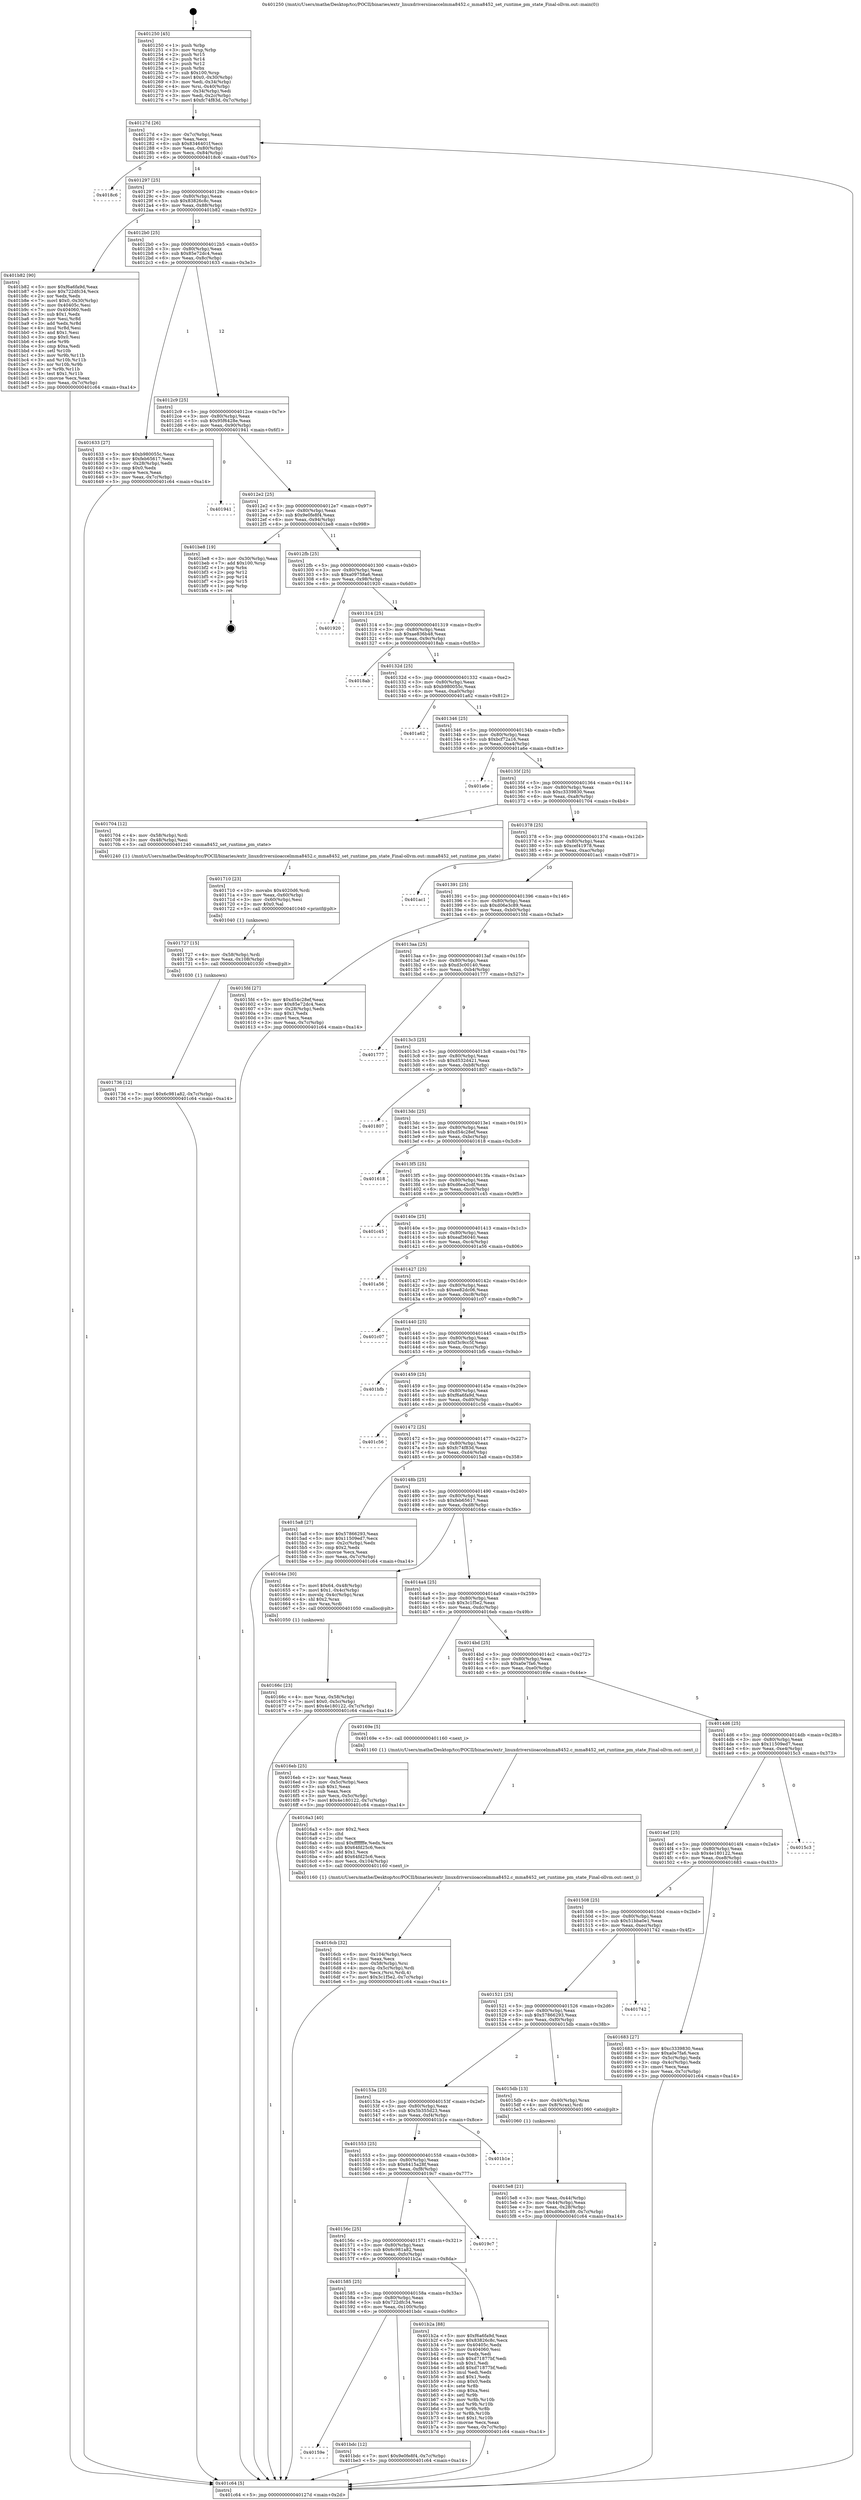 digraph "0x401250" {
  label = "0x401250 (/mnt/c/Users/mathe/Desktop/tcc/POCII/binaries/extr_linuxdriversiioaccelmma8452.c_mma8452_set_runtime_pm_state_Final-ollvm.out::main(0))"
  labelloc = "t"
  node[shape=record]

  Entry [label="",width=0.3,height=0.3,shape=circle,fillcolor=black,style=filled]
  "0x40127d" [label="{
     0x40127d [26]\l
     | [instrs]\l
     &nbsp;&nbsp;0x40127d \<+3\>: mov -0x7c(%rbp),%eax\l
     &nbsp;&nbsp;0x401280 \<+2\>: mov %eax,%ecx\l
     &nbsp;&nbsp;0x401282 \<+6\>: sub $0x8346401f,%ecx\l
     &nbsp;&nbsp;0x401288 \<+3\>: mov %eax,-0x80(%rbp)\l
     &nbsp;&nbsp;0x40128b \<+6\>: mov %ecx,-0x84(%rbp)\l
     &nbsp;&nbsp;0x401291 \<+6\>: je 00000000004018c6 \<main+0x676\>\l
  }"]
  "0x4018c6" [label="{
     0x4018c6\l
  }", style=dashed]
  "0x401297" [label="{
     0x401297 [25]\l
     | [instrs]\l
     &nbsp;&nbsp;0x401297 \<+5\>: jmp 000000000040129c \<main+0x4c\>\l
     &nbsp;&nbsp;0x40129c \<+3\>: mov -0x80(%rbp),%eax\l
     &nbsp;&nbsp;0x40129f \<+5\>: sub $0x83826c8c,%eax\l
     &nbsp;&nbsp;0x4012a4 \<+6\>: mov %eax,-0x88(%rbp)\l
     &nbsp;&nbsp;0x4012aa \<+6\>: je 0000000000401b82 \<main+0x932\>\l
  }"]
  Exit [label="",width=0.3,height=0.3,shape=circle,fillcolor=black,style=filled,peripheries=2]
  "0x401b82" [label="{
     0x401b82 [90]\l
     | [instrs]\l
     &nbsp;&nbsp;0x401b82 \<+5\>: mov $0xf6a6fa9d,%eax\l
     &nbsp;&nbsp;0x401b87 \<+5\>: mov $0x722dfc34,%ecx\l
     &nbsp;&nbsp;0x401b8c \<+2\>: xor %edx,%edx\l
     &nbsp;&nbsp;0x401b8e \<+7\>: movl $0x0,-0x30(%rbp)\l
     &nbsp;&nbsp;0x401b95 \<+7\>: mov 0x40405c,%esi\l
     &nbsp;&nbsp;0x401b9c \<+7\>: mov 0x404060,%edi\l
     &nbsp;&nbsp;0x401ba3 \<+3\>: sub $0x1,%edx\l
     &nbsp;&nbsp;0x401ba6 \<+3\>: mov %esi,%r8d\l
     &nbsp;&nbsp;0x401ba9 \<+3\>: add %edx,%r8d\l
     &nbsp;&nbsp;0x401bac \<+4\>: imul %r8d,%esi\l
     &nbsp;&nbsp;0x401bb0 \<+3\>: and $0x1,%esi\l
     &nbsp;&nbsp;0x401bb3 \<+3\>: cmp $0x0,%esi\l
     &nbsp;&nbsp;0x401bb6 \<+4\>: sete %r9b\l
     &nbsp;&nbsp;0x401bba \<+3\>: cmp $0xa,%edi\l
     &nbsp;&nbsp;0x401bbd \<+4\>: setl %r10b\l
     &nbsp;&nbsp;0x401bc1 \<+3\>: mov %r9b,%r11b\l
     &nbsp;&nbsp;0x401bc4 \<+3\>: and %r10b,%r11b\l
     &nbsp;&nbsp;0x401bc7 \<+3\>: xor %r10b,%r9b\l
     &nbsp;&nbsp;0x401bca \<+3\>: or %r9b,%r11b\l
     &nbsp;&nbsp;0x401bcd \<+4\>: test $0x1,%r11b\l
     &nbsp;&nbsp;0x401bd1 \<+3\>: cmovne %ecx,%eax\l
     &nbsp;&nbsp;0x401bd4 \<+3\>: mov %eax,-0x7c(%rbp)\l
     &nbsp;&nbsp;0x401bd7 \<+5\>: jmp 0000000000401c64 \<main+0xa14\>\l
  }"]
  "0x4012b0" [label="{
     0x4012b0 [25]\l
     | [instrs]\l
     &nbsp;&nbsp;0x4012b0 \<+5\>: jmp 00000000004012b5 \<main+0x65\>\l
     &nbsp;&nbsp;0x4012b5 \<+3\>: mov -0x80(%rbp),%eax\l
     &nbsp;&nbsp;0x4012b8 \<+5\>: sub $0x85e72dc4,%eax\l
     &nbsp;&nbsp;0x4012bd \<+6\>: mov %eax,-0x8c(%rbp)\l
     &nbsp;&nbsp;0x4012c3 \<+6\>: je 0000000000401633 \<main+0x3e3\>\l
  }"]
  "0x40159e" [label="{
     0x40159e\l
  }", style=dashed]
  "0x401633" [label="{
     0x401633 [27]\l
     | [instrs]\l
     &nbsp;&nbsp;0x401633 \<+5\>: mov $0xb980055c,%eax\l
     &nbsp;&nbsp;0x401638 \<+5\>: mov $0xfeb65617,%ecx\l
     &nbsp;&nbsp;0x40163d \<+3\>: mov -0x28(%rbp),%edx\l
     &nbsp;&nbsp;0x401640 \<+3\>: cmp $0x0,%edx\l
     &nbsp;&nbsp;0x401643 \<+3\>: cmove %ecx,%eax\l
     &nbsp;&nbsp;0x401646 \<+3\>: mov %eax,-0x7c(%rbp)\l
     &nbsp;&nbsp;0x401649 \<+5\>: jmp 0000000000401c64 \<main+0xa14\>\l
  }"]
  "0x4012c9" [label="{
     0x4012c9 [25]\l
     | [instrs]\l
     &nbsp;&nbsp;0x4012c9 \<+5\>: jmp 00000000004012ce \<main+0x7e\>\l
     &nbsp;&nbsp;0x4012ce \<+3\>: mov -0x80(%rbp),%eax\l
     &nbsp;&nbsp;0x4012d1 \<+5\>: sub $0x95f6428e,%eax\l
     &nbsp;&nbsp;0x4012d6 \<+6\>: mov %eax,-0x90(%rbp)\l
     &nbsp;&nbsp;0x4012dc \<+6\>: je 0000000000401941 \<main+0x6f1\>\l
  }"]
  "0x401bdc" [label="{
     0x401bdc [12]\l
     | [instrs]\l
     &nbsp;&nbsp;0x401bdc \<+7\>: movl $0x9e0fe8f4,-0x7c(%rbp)\l
     &nbsp;&nbsp;0x401be3 \<+5\>: jmp 0000000000401c64 \<main+0xa14\>\l
  }"]
  "0x401941" [label="{
     0x401941\l
  }", style=dashed]
  "0x4012e2" [label="{
     0x4012e2 [25]\l
     | [instrs]\l
     &nbsp;&nbsp;0x4012e2 \<+5\>: jmp 00000000004012e7 \<main+0x97\>\l
     &nbsp;&nbsp;0x4012e7 \<+3\>: mov -0x80(%rbp),%eax\l
     &nbsp;&nbsp;0x4012ea \<+5\>: sub $0x9e0fe8f4,%eax\l
     &nbsp;&nbsp;0x4012ef \<+6\>: mov %eax,-0x94(%rbp)\l
     &nbsp;&nbsp;0x4012f5 \<+6\>: je 0000000000401be8 \<main+0x998\>\l
  }"]
  "0x401585" [label="{
     0x401585 [25]\l
     | [instrs]\l
     &nbsp;&nbsp;0x401585 \<+5\>: jmp 000000000040158a \<main+0x33a\>\l
     &nbsp;&nbsp;0x40158a \<+3\>: mov -0x80(%rbp),%eax\l
     &nbsp;&nbsp;0x40158d \<+5\>: sub $0x722dfc34,%eax\l
     &nbsp;&nbsp;0x401592 \<+6\>: mov %eax,-0x100(%rbp)\l
     &nbsp;&nbsp;0x401598 \<+6\>: je 0000000000401bdc \<main+0x98c\>\l
  }"]
  "0x401be8" [label="{
     0x401be8 [19]\l
     | [instrs]\l
     &nbsp;&nbsp;0x401be8 \<+3\>: mov -0x30(%rbp),%eax\l
     &nbsp;&nbsp;0x401beb \<+7\>: add $0x100,%rsp\l
     &nbsp;&nbsp;0x401bf2 \<+1\>: pop %rbx\l
     &nbsp;&nbsp;0x401bf3 \<+2\>: pop %r12\l
     &nbsp;&nbsp;0x401bf5 \<+2\>: pop %r14\l
     &nbsp;&nbsp;0x401bf7 \<+2\>: pop %r15\l
     &nbsp;&nbsp;0x401bf9 \<+1\>: pop %rbp\l
     &nbsp;&nbsp;0x401bfa \<+1\>: ret\l
  }"]
  "0x4012fb" [label="{
     0x4012fb [25]\l
     | [instrs]\l
     &nbsp;&nbsp;0x4012fb \<+5\>: jmp 0000000000401300 \<main+0xb0\>\l
     &nbsp;&nbsp;0x401300 \<+3\>: mov -0x80(%rbp),%eax\l
     &nbsp;&nbsp;0x401303 \<+5\>: sub $0xa09758a6,%eax\l
     &nbsp;&nbsp;0x401308 \<+6\>: mov %eax,-0x98(%rbp)\l
     &nbsp;&nbsp;0x40130e \<+6\>: je 0000000000401920 \<main+0x6d0\>\l
  }"]
  "0x401b2a" [label="{
     0x401b2a [88]\l
     | [instrs]\l
     &nbsp;&nbsp;0x401b2a \<+5\>: mov $0xf6a6fa9d,%eax\l
     &nbsp;&nbsp;0x401b2f \<+5\>: mov $0x83826c8c,%ecx\l
     &nbsp;&nbsp;0x401b34 \<+7\>: mov 0x40405c,%edx\l
     &nbsp;&nbsp;0x401b3b \<+7\>: mov 0x404060,%esi\l
     &nbsp;&nbsp;0x401b42 \<+2\>: mov %edx,%edi\l
     &nbsp;&nbsp;0x401b44 \<+6\>: sub $0xd71877bf,%edi\l
     &nbsp;&nbsp;0x401b4a \<+3\>: sub $0x1,%edi\l
     &nbsp;&nbsp;0x401b4d \<+6\>: add $0xd71877bf,%edi\l
     &nbsp;&nbsp;0x401b53 \<+3\>: imul %edi,%edx\l
     &nbsp;&nbsp;0x401b56 \<+3\>: and $0x1,%edx\l
     &nbsp;&nbsp;0x401b59 \<+3\>: cmp $0x0,%edx\l
     &nbsp;&nbsp;0x401b5c \<+4\>: sete %r8b\l
     &nbsp;&nbsp;0x401b60 \<+3\>: cmp $0xa,%esi\l
     &nbsp;&nbsp;0x401b63 \<+4\>: setl %r9b\l
     &nbsp;&nbsp;0x401b67 \<+3\>: mov %r8b,%r10b\l
     &nbsp;&nbsp;0x401b6a \<+3\>: and %r9b,%r10b\l
     &nbsp;&nbsp;0x401b6d \<+3\>: xor %r9b,%r8b\l
     &nbsp;&nbsp;0x401b70 \<+3\>: or %r8b,%r10b\l
     &nbsp;&nbsp;0x401b73 \<+4\>: test $0x1,%r10b\l
     &nbsp;&nbsp;0x401b77 \<+3\>: cmovne %ecx,%eax\l
     &nbsp;&nbsp;0x401b7a \<+3\>: mov %eax,-0x7c(%rbp)\l
     &nbsp;&nbsp;0x401b7d \<+5\>: jmp 0000000000401c64 \<main+0xa14\>\l
  }"]
  "0x401920" [label="{
     0x401920\l
  }", style=dashed]
  "0x401314" [label="{
     0x401314 [25]\l
     | [instrs]\l
     &nbsp;&nbsp;0x401314 \<+5\>: jmp 0000000000401319 \<main+0xc9\>\l
     &nbsp;&nbsp;0x401319 \<+3\>: mov -0x80(%rbp),%eax\l
     &nbsp;&nbsp;0x40131c \<+5\>: sub $0xae836b48,%eax\l
     &nbsp;&nbsp;0x401321 \<+6\>: mov %eax,-0x9c(%rbp)\l
     &nbsp;&nbsp;0x401327 \<+6\>: je 00000000004018ab \<main+0x65b\>\l
  }"]
  "0x40156c" [label="{
     0x40156c [25]\l
     | [instrs]\l
     &nbsp;&nbsp;0x40156c \<+5\>: jmp 0000000000401571 \<main+0x321\>\l
     &nbsp;&nbsp;0x401571 \<+3\>: mov -0x80(%rbp),%eax\l
     &nbsp;&nbsp;0x401574 \<+5\>: sub $0x6c981a82,%eax\l
     &nbsp;&nbsp;0x401579 \<+6\>: mov %eax,-0xfc(%rbp)\l
     &nbsp;&nbsp;0x40157f \<+6\>: je 0000000000401b2a \<main+0x8da\>\l
  }"]
  "0x4018ab" [label="{
     0x4018ab\l
  }", style=dashed]
  "0x40132d" [label="{
     0x40132d [25]\l
     | [instrs]\l
     &nbsp;&nbsp;0x40132d \<+5\>: jmp 0000000000401332 \<main+0xe2\>\l
     &nbsp;&nbsp;0x401332 \<+3\>: mov -0x80(%rbp),%eax\l
     &nbsp;&nbsp;0x401335 \<+5\>: sub $0xb980055c,%eax\l
     &nbsp;&nbsp;0x40133a \<+6\>: mov %eax,-0xa0(%rbp)\l
     &nbsp;&nbsp;0x401340 \<+6\>: je 0000000000401a62 \<main+0x812\>\l
  }"]
  "0x4019c7" [label="{
     0x4019c7\l
  }", style=dashed]
  "0x401a62" [label="{
     0x401a62\l
  }", style=dashed]
  "0x401346" [label="{
     0x401346 [25]\l
     | [instrs]\l
     &nbsp;&nbsp;0x401346 \<+5\>: jmp 000000000040134b \<main+0xfb\>\l
     &nbsp;&nbsp;0x40134b \<+3\>: mov -0x80(%rbp),%eax\l
     &nbsp;&nbsp;0x40134e \<+5\>: sub $0xbcf72a16,%eax\l
     &nbsp;&nbsp;0x401353 \<+6\>: mov %eax,-0xa4(%rbp)\l
     &nbsp;&nbsp;0x401359 \<+6\>: je 0000000000401a6e \<main+0x81e\>\l
  }"]
  "0x401553" [label="{
     0x401553 [25]\l
     | [instrs]\l
     &nbsp;&nbsp;0x401553 \<+5\>: jmp 0000000000401558 \<main+0x308\>\l
     &nbsp;&nbsp;0x401558 \<+3\>: mov -0x80(%rbp),%eax\l
     &nbsp;&nbsp;0x40155b \<+5\>: sub $0x6415a28f,%eax\l
     &nbsp;&nbsp;0x401560 \<+6\>: mov %eax,-0xf8(%rbp)\l
     &nbsp;&nbsp;0x401566 \<+6\>: je 00000000004019c7 \<main+0x777\>\l
  }"]
  "0x401a6e" [label="{
     0x401a6e\l
  }", style=dashed]
  "0x40135f" [label="{
     0x40135f [25]\l
     | [instrs]\l
     &nbsp;&nbsp;0x40135f \<+5\>: jmp 0000000000401364 \<main+0x114\>\l
     &nbsp;&nbsp;0x401364 \<+3\>: mov -0x80(%rbp),%eax\l
     &nbsp;&nbsp;0x401367 \<+5\>: sub $0xc3339830,%eax\l
     &nbsp;&nbsp;0x40136c \<+6\>: mov %eax,-0xa8(%rbp)\l
     &nbsp;&nbsp;0x401372 \<+6\>: je 0000000000401704 \<main+0x4b4\>\l
  }"]
  "0x401b1e" [label="{
     0x401b1e\l
  }", style=dashed]
  "0x401704" [label="{
     0x401704 [12]\l
     | [instrs]\l
     &nbsp;&nbsp;0x401704 \<+4\>: mov -0x58(%rbp),%rdi\l
     &nbsp;&nbsp;0x401708 \<+3\>: mov -0x48(%rbp),%esi\l
     &nbsp;&nbsp;0x40170b \<+5\>: call 0000000000401240 \<mma8452_set_runtime_pm_state\>\l
     | [calls]\l
     &nbsp;&nbsp;0x401240 \{1\} (/mnt/c/Users/mathe/Desktop/tcc/POCII/binaries/extr_linuxdriversiioaccelmma8452.c_mma8452_set_runtime_pm_state_Final-ollvm.out::mma8452_set_runtime_pm_state)\l
  }"]
  "0x401378" [label="{
     0x401378 [25]\l
     | [instrs]\l
     &nbsp;&nbsp;0x401378 \<+5\>: jmp 000000000040137d \<main+0x12d\>\l
     &nbsp;&nbsp;0x40137d \<+3\>: mov -0x80(%rbp),%eax\l
     &nbsp;&nbsp;0x401380 \<+5\>: sub $0xcef41978,%eax\l
     &nbsp;&nbsp;0x401385 \<+6\>: mov %eax,-0xac(%rbp)\l
     &nbsp;&nbsp;0x40138b \<+6\>: je 0000000000401ac1 \<main+0x871\>\l
  }"]
  "0x401736" [label="{
     0x401736 [12]\l
     | [instrs]\l
     &nbsp;&nbsp;0x401736 \<+7\>: movl $0x6c981a82,-0x7c(%rbp)\l
     &nbsp;&nbsp;0x40173d \<+5\>: jmp 0000000000401c64 \<main+0xa14\>\l
  }"]
  "0x401ac1" [label="{
     0x401ac1\l
  }", style=dashed]
  "0x401391" [label="{
     0x401391 [25]\l
     | [instrs]\l
     &nbsp;&nbsp;0x401391 \<+5\>: jmp 0000000000401396 \<main+0x146\>\l
     &nbsp;&nbsp;0x401396 \<+3\>: mov -0x80(%rbp),%eax\l
     &nbsp;&nbsp;0x401399 \<+5\>: sub $0xd06e3c89,%eax\l
     &nbsp;&nbsp;0x40139e \<+6\>: mov %eax,-0xb0(%rbp)\l
     &nbsp;&nbsp;0x4013a4 \<+6\>: je 00000000004015fd \<main+0x3ad\>\l
  }"]
  "0x401727" [label="{
     0x401727 [15]\l
     | [instrs]\l
     &nbsp;&nbsp;0x401727 \<+4\>: mov -0x58(%rbp),%rdi\l
     &nbsp;&nbsp;0x40172b \<+6\>: mov %eax,-0x108(%rbp)\l
     &nbsp;&nbsp;0x401731 \<+5\>: call 0000000000401030 \<free@plt\>\l
     | [calls]\l
     &nbsp;&nbsp;0x401030 \{1\} (unknown)\l
  }"]
  "0x4015fd" [label="{
     0x4015fd [27]\l
     | [instrs]\l
     &nbsp;&nbsp;0x4015fd \<+5\>: mov $0xd54c28ef,%eax\l
     &nbsp;&nbsp;0x401602 \<+5\>: mov $0x85e72dc4,%ecx\l
     &nbsp;&nbsp;0x401607 \<+3\>: mov -0x28(%rbp),%edx\l
     &nbsp;&nbsp;0x40160a \<+3\>: cmp $0x1,%edx\l
     &nbsp;&nbsp;0x40160d \<+3\>: cmovl %ecx,%eax\l
     &nbsp;&nbsp;0x401610 \<+3\>: mov %eax,-0x7c(%rbp)\l
     &nbsp;&nbsp;0x401613 \<+5\>: jmp 0000000000401c64 \<main+0xa14\>\l
  }"]
  "0x4013aa" [label="{
     0x4013aa [25]\l
     | [instrs]\l
     &nbsp;&nbsp;0x4013aa \<+5\>: jmp 00000000004013af \<main+0x15f\>\l
     &nbsp;&nbsp;0x4013af \<+3\>: mov -0x80(%rbp),%eax\l
     &nbsp;&nbsp;0x4013b2 \<+5\>: sub $0xd3c00140,%eax\l
     &nbsp;&nbsp;0x4013b7 \<+6\>: mov %eax,-0xb4(%rbp)\l
     &nbsp;&nbsp;0x4013bd \<+6\>: je 0000000000401777 \<main+0x527\>\l
  }"]
  "0x401710" [label="{
     0x401710 [23]\l
     | [instrs]\l
     &nbsp;&nbsp;0x401710 \<+10\>: movabs $0x4020d6,%rdi\l
     &nbsp;&nbsp;0x40171a \<+3\>: mov %eax,-0x60(%rbp)\l
     &nbsp;&nbsp;0x40171d \<+3\>: mov -0x60(%rbp),%esi\l
     &nbsp;&nbsp;0x401720 \<+2\>: mov $0x0,%al\l
     &nbsp;&nbsp;0x401722 \<+5\>: call 0000000000401040 \<printf@plt\>\l
     | [calls]\l
     &nbsp;&nbsp;0x401040 \{1\} (unknown)\l
  }"]
  "0x401777" [label="{
     0x401777\l
  }", style=dashed]
  "0x4013c3" [label="{
     0x4013c3 [25]\l
     | [instrs]\l
     &nbsp;&nbsp;0x4013c3 \<+5\>: jmp 00000000004013c8 \<main+0x178\>\l
     &nbsp;&nbsp;0x4013c8 \<+3\>: mov -0x80(%rbp),%eax\l
     &nbsp;&nbsp;0x4013cb \<+5\>: sub $0xd532d421,%eax\l
     &nbsp;&nbsp;0x4013d0 \<+6\>: mov %eax,-0xb8(%rbp)\l
     &nbsp;&nbsp;0x4013d6 \<+6\>: je 0000000000401807 \<main+0x5b7\>\l
  }"]
  "0x4016cb" [label="{
     0x4016cb [32]\l
     | [instrs]\l
     &nbsp;&nbsp;0x4016cb \<+6\>: mov -0x104(%rbp),%ecx\l
     &nbsp;&nbsp;0x4016d1 \<+3\>: imul %eax,%ecx\l
     &nbsp;&nbsp;0x4016d4 \<+4\>: mov -0x58(%rbp),%rsi\l
     &nbsp;&nbsp;0x4016d8 \<+4\>: movslq -0x5c(%rbp),%rdi\l
     &nbsp;&nbsp;0x4016dc \<+3\>: mov %ecx,(%rsi,%rdi,4)\l
     &nbsp;&nbsp;0x4016df \<+7\>: movl $0x3c1f5e2,-0x7c(%rbp)\l
     &nbsp;&nbsp;0x4016e6 \<+5\>: jmp 0000000000401c64 \<main+0xa14\>\l
  }"]
  "0x401807" [label="{
     0x401807\l
  }", style=dashed]
  "0x4013dc" [label="{
     0x4013dc [25]\l
     | [instrs]\l
     &nbsp;&nbsp;0x4013dc \<+5\>: jmp 00000000004013e1 \<main+0x191\>\l
     &nbsp;&nbsp;0x4013e1 \<+3\>: mov -0x80(%rbp),%eax\l
     &nbsp;&nbsp;0x4013e4 \<+5\>: sub $0xd54c28ef,%eax\l
     &nbsp;&nbsp;0x4013e9 \<+6\>: mov %eax,-0xbc(%rbp)\l
     &nbsp;&nbsp;0x4013ef \<+6\>: je 0000000000401618 \<main+0x3c8\>\l
  }"]
  "0x4016a3" [label="{
     0x4016a3 [40]\l
     | [instrs]\l
     &nbsp;&nbsp;0x4016a3 \<+5\>: mov $0x2,%ecx\l
     &nbsp;&nbsp;0x4016a8 \<+1\>: cltd\l
     &nbsp;&nbsp;0x4016a9 \<+2\>: idiv %ecx\l
     &nbsp;&nbsp;0x4016ab \<+6\>: imul $0xfffffffe,%edx,%ecx\l
     &nbsp;&nbsp;0x4016b1 \<+6\>: sub $0x64fd25c6,%ecx\l
     &nbsp;&nbsp;0x4016b7 \<+3\>: add $0x1,%ecx\l
     &nbsp;&nbsp;0x4016ba \<+6\>: add $0x64fd25c6,%ecx\l
     &nbsp;&nbsp;0x4016c0 \<+6\>: mov %ecx,-0x104(%rbp)\l
     &nbsp;&nbsp;0x4016c6 \<+5\>: call 0000000000401160 \<next_i\>\l
     | [calls]\l
     &nbsp;&nbsp;0x401160 \{1\} (/mnt/c/Users/mathe/Desktop/tcc/POCII/binaries/extr_linuxdriversiioaccelmma8452.c_mma8452_set_runtime_pm_state_Final-ollvm.out::next_i)\l
  }"]
  "0x401618" [label="{
     0x401618\l
  }", style=dashed]
  "0x4013f5" [label="{
     0x4013f5 [25]\l
     | [instrs]\l
     &nbsp;&nbsp;0x4013f5 \<+5\>: jmp 00000000004013fa \<main+0x1aa\>\l
     &nbsp;&nbsp;0x4013fa \<+3\>: mov -0x80(%rbp),%eax\l
     &nbsp;&nbsp;0x4013fd \<+5\>: sub $0xd6ea2cdf,%eax\l
     &nbsp;&nbsp;0x401402 \<+6\>: mov %eax,-0xc0(%rbp)\l
     &nbsp;&nbsp;0x401408 \<+6\>: je 0000000000401c45 \<main+0x9f5\>\l
  }"]
  "0x40166c" [label="{
     0x40166c [23]\l
     | [instrs]\l
     &nbsp;&nbsp;0x40166c \<+4\>: mov %rax,-0x58(%rbp)\l
     &nbsp;&nbsp;0x401670 \<+7\>: movl $0x0,-0x5c(%rbp)\l
     &nbsp;&nbsp;0x401677 \<+7\>: movl $0x4e180122,-0x7c(%rbp)\l
     &nbsp;&nbsp;0x40167e \<+5\>: jmp 0000000000401c64 \<main+0xa14\>\l
  }"]
  "0x401c45" [label="{
     0x401c45\l
  }", style=dashed]
  "0x40140e" [label="{
     0x40140e [25]\l
     | [instrs]\l
     &nbsp;&nbsp;0x40140e \<+5\>: jmp 0000000000401413 \<main+0x1c3\>\l
     &nbsp;&nbsp;0x401413 \<+3\>: mov -0x80(%rbp),%eax\l
     &nbsp;&nbsp;0x401416 \<+5\>: sub $0xeaf36040,%eax\l
     &nbsp;&nbsp;0x40141b \<+6\>: mov %eax,-0xc4(%rbp)\l
     &nbsp;&nbsp;0x401421 \<+6\>: je 0000000000401a56 \<main+0x806\>\l
  }"]
  "0x4015e8" [label="{
     0x4015e8 [21]\l
     | [instrs]\l
     &nbsp;&nbsp;0x4015e8 \<+3\>: mov %eax,-0x44(%rbp)\l
     &nbsp;&nbsp;0x4015eb \<+3\>: mov -0x44(%rbp),%eax\l
     &nbsp;&nbsp;0x4015ee \<+3\>: mov %eax,-0x28(%rbp)\l
     &nbsp;&nbsp;0x4015f1 \<+7\>: movl $0xd06e3c89,-0x7c(%rbp)\l
     &nbsp;&nbsp;0x4015f8 \<+5\>: jmp 0000000000401c64 \<main+0xa14\>\l
  }"]
  "0x401a56" [label="{
     0x401a56\l
  }", style=dashed]
  "0x401427" [label="{
     0x401427 [25]\l
     | [instrs]\l
     &nbsp;&nbsp;0x401427 \<+5\>: jmp 000000000040142c \<main+0x1dc\>\l
     &nbsp;&nbsp;0x40142c \<+3\>: mov -0x80(%rbp),%eax\l
     &nbsp;&nbsp;0x40142f \<+5\>: sub $0xee82dc06,%eax\l
     &nbsp;&nbsp;0x401434 \<+6\>: mov %eax,-0xc8(%rbp)\l
     &nbsp;&nbsp;0x40143a \<+6\>: je 0000000000401c07 \<main+0x9b7\>\l
  }"]
  "0x40153a" [label="{
     0x40153a [25]\l
     | [instrs]\l
     &nbsp;&nbsp;0x40153a \<+5\>: jmp 000000000040153f \<main+0x2ef\>\l
     &nbsp;&nbsp;0x40153f \<+3\>: mov -0x80(%rbp),%eax\l
     &nbsp;&nbsp;0x401542 \<+5\>: sub $0x5b355d23,%eax\l
     &nbsp;&nbsp;0x401547 \<+6\>: mov %eax,-0xf4(%rbp)\l
     &nbsp;&nbsp;0x40154d \<+6\>: je 0000000000401b1e \<main+0x8ce\>\l
  }"]
  "0x401c07" [label="{
     0x401c07\l
  }", style=dashed]
  "0x401440" [label="{
     0x401440 [25]\l
     | [instrs]\l
     &nbsp;&nbsp;0x401440 \<+5\>: jmp 0000000000401445 \<main+0x1f5\>\l
     &nbsp;&nbsp;0x401445 \<+3\>: mov -0x80(%rbp),%eax\l
     &nbsp;&nbsp;0x401448 \<+5\>: sub $0xf3c9cc5f,%eax\l
     &nbsp;&nbsp;0x40144d \<+6\>: mov %eax,-0xcc(%rbp)\l
     &nbsp;&nbsp;0x401453 \<+6\>: je 0000000000401bfb \<main+0x9ab\>\l
  }"]
  "0x4015db" [label="{
     0x4015db [13]\l
     | [instrs]\l
     &nbsp;&nbsp;0x4015db \<+4\>: mov -0x40(%rbp),%rax\l
     &nbsp;&nbsp;0x4015df \<+4\>: mov 0x8(%rax),%rdi\l
     &nbsp;&nbsp;0x4015e3 \<+5\>: call 0000000000401060 \<atoi@plt\>\l
     | [calls]\l
     &nbsp;&nbsp;0x401060 \{1\} (unknown)\l
  }"]
  "0x401bfb" [label="{
     0x401bfb\l
  }", style=dashed]
  "0x401459" [label="{
     0x401459 [25]\l
     | [instrs]\l
     &nbsp;&nbsp;0x401459 \<+5\>: jmp 000000000040145e \<main+0x20e\>\l
     &nbsp;&nbsp;0x40145e \<+3\>: mov -0x80(%rbp),%eax\l
     &nbsp;&nbsp;0x401461 \<+5\>: sub $0xf6a6fa9d,%eax\l
     &nbsp;&nbsp;0x401466 \<+6\>: mov %eax,-0xd0(%rbp)\l
     &nbsp;&nbsp;0x40146c \<+6\>: je 0000000000401c56 \<main+0xa06\>\l
  }"]
  "0x401521" [label="{
     0x401521 [25]\l
     | [instrs]\l
     &nbsp;&nbsp;0x401521 \<+5\>: jmp 0000000000401526 \<main+0x2d6\>\l
     &nbsp;&nbsp;0x401526 \<+3\>: mov -0x80(%rbp),%eax\l
     &nbsp;&nbsp;0x401529 \<+5\>: sub $0x57866293,%eax\l
     &nbsp;&nbsp;0x40152e \<+6\>: mov %eax,-0xf0(%rbp)\l
     &nbsp;&nbsp;0x401534 \<+6\>: je 00000000004015db \<main+0x38b\>\l
  }"]
  "0x401c56" [label="{
     0x401c56\l
  }", style=dashed]
  "0x401472" [label="{
     0x401472 [25]\l
     | [instrs]\l
     &nbsp;&nbsp;0x401472 \<+5\>: jmp 0000000000401477 \<main+0x227\>\l
     &nbsp;&nbsp;0x401477 \<+3\>: mov -0x80(%rbp),%eax\l
     &nbsp;&nbsp;0x40147a \<+5\>: sub $0xfc74f83d,%eax\l
     &nbsp;&nbsp;0x40147f \<+6\>: mov %eax,-0xd4(%rbp)\l
     &nbsp;&nbsp;0x401485 \<+6\>: je 00000000004015a8 \<main+0x358\>\l
  }"]
  "0x401742" [label="{
     0x401742\l
  }", style=dashed]
  "0x4015a8" [label="{
     0x4015a8 [27]\l
     | [instrs]\l
     &nbsp;&nbsp;0x4015a8 \<+5\>: mov $0x57866293,%eax\l
     &nbsp;&nbsp;0x4015ad \<+5\>: mov $0x11509ed7,%ecx\l
     &nbsp;&nbsp;0x4015b2 \<+3\>: mov -0x2c(%rbp),%edx\l
     &nbsp;&nbsp;0x4015b5 \<+3\>: cmp $0x2,%edx\l
     &nbsp;&nbsp;0x4015b8 \<+3\>: cmovne %ecx,%eax\l
     &nbsp;&nbsp;0x4015bb \<+3\>: mov %eax,-0x7c(%rbp)\l
     &nbsp;&nbsp;0x4015be \<+5\>: jmp 0000000000401c64 \<main+0xa14\>\l
  }"]
  "0x40148b" [label="{
     0x40148b [25]\l
     | [instrs]\l
     &nbsp;&nbsp;0x40148b \<+5\>: jmp 0000000000401490 \<main+0x240\>\l
     &nbsp;&nbsp;0x401490 \<+3\>: mov -0x80(%rbp),%eax\l
     &nbsp;&nbsp;0x401493 \<+5\>: sub $0xfeb65617,%eax\l
     &nbsp;&nbsp;0x401498 \<+6\>: mov %eax,-0xd8(%rbp)\l
     &nbsp;&nbsp;0x40149e \<+6\>: je 000000000040164e \<main+0x3fe\>\l
  }"]
  "0x401c64" [label="{
     0x401c64 [5]\l
     | [instrs]\l
     &nbsp;&nbsp;0x401c64 \<+5\>: jmp 000000000040127d \<main+0x2d\>\l
  }"]
  "0x401250" [label="{
     0x401250 [45]\l
     | [instrs]\l
     &nbsp;&nbsp;0x401250 \<+1\>: push %rbp\l
     &nbsp;&nbsp;0x401251 \<+3\>: mov %rsp,%rbp\l
     &nbsp;&nbsp;0x401254 \<+2\>: push %r15\l
     &nbsp;&nbsp;0x401256 \<+2\>: push %r14\l
     &nbsp;&nbsp;0x401258 \<+2\>: push %r12\l
     &nbsp;&nbsp;0x40125a \<+1\>: push %rbx\l
     &nbsp;&nbsp;0x40125b \<+7\>: sub $0x100,%rsp\l
     &nbsp;&nbsp;0x401262 \<+7\>: movl $0x0,-0x30(%rbp)\l
     &nbsp;&nbsp;0x401269 \<+3\>: mov %edi,-0x34(%rbp)\l
     &nbsp;&nbsp;0x40126c \<+4\>: mov %rsi,-0x40(%rbp)\l
     &nbsp;&nbsp;0x401270 \<+3\>: mov -0x34(%rbp),%edi\l
     &nbsp;&nbsp;0x401273 \<+3\>: mov %edi,-0x2c(%rbp)\l
     &nbsp;&nbsp;0x401276 \<+7\>: movl $0xfc74f83d,-0x7c(%rbp)\l
  }"]
  "0x401508" [label="{
     0x401508 [25]\l
     | [instrs]\l
     &nbsp;&nbsp;0x401508 \<+5\>: jmp 000000000040150d \<main+0x2bd\>\l
     &nbsp;&nbsp;0x40150d \<+3\>: mov -0x80(%rbp),%eax\l
     &nbsp;&nbsp;0x401510 \<+5\>: sub $0x51bba0e1,%eax\l
     &nbsp;&nbsp;0x401515 \<+6\>: mov %eax,-0xec(%rbp)\l
     &nbsp;&nbsp;0x40151b \<+6\>: je 0000000000401742 \<main+0x4f2\>\l
  }"]
  "0x40164e" [label="{
     0x40164e [30]\l
     | [instrs]\l
     &nbsp;&nbsp;0x40164e \<+7\>: movl $0x64,-0x48(%rbp)\l
     &nbsp;&nbsp;0x401655 \<+7\>: movl $0x1,-0x4c(%rbp)\l
     &nbsp;&nbsp;0x40165c \<+4\>: movslq -0x4c(%rbp),%rax\l
     &nbsp;&nbsp;0x401660 \<+4\>: shl $0x2,%rax\l
     &nbsp;&nbsp;0x401664 \<+3\>: mov %rax,%rdi\l
     &nbsp;&nbsp;0x401667 \<+5\>: call 0000000000401050 \<malloc@plt\>\l
     | [calls]\l
     &nbsp;&nbsp;0x401050 \{1\} (unknown)\l
  }"]
  "0x4014a4" [label="{
     0x4014a4 [25]\l
     | [instrs]\l
     &nbsp;&nbsp;0x4014a4 \<+5\>: jmp 00000000004014a9 \<main+0x259\>\l
     &nbsp;&nbsp;0x4014a9 \<+3\>: mov -0x80(%rbp),%eax\l
     &nbsp;&nbsp;0x4014ac \<+5\>: sub $0x3c1f5e2,%eax\l
     &nbsp;&nbsp;0x4014b1 \<+6\>: mov %eax,-0xdc(%rbp)\l
     &nbsp;&nbsp;0x4014b7 \<+6\>: je 00000000004016eb \<main+0x49b\>\l
  }"]
  "0x401683" [label="{
     0x401683 [27]\l
     | [instrs]\l
     &nbsp;&nbsp;0x401683 \<+5\>: mov $0xc3339830,%eax\l
     &nbsp;&nbsp;0x401688 \<+5\>: mov $0xa0e7fa6,%ecx\l
     &nbsp;&nbsp;0x40168d \<+3\>: mov -0x5c(%rbp),%edx\l
     &nbsp;&nbsp;0x401690 \<+3\>: cmp -0x4c(%rbp),%edx\l
     &nbsp;&nbsp;0x401693 \<+3\>: cmovl %ecx,%eax\l
     &nbsp;&nbsp;0x401696 \<+3\>: mov %eax,-0x7c(%rbp)\l
     &nbsp;&nbsp;0x401699 \<+5\>: jmp 0000000000401c64 \<main+0xa14\>\l
  }"]
  "0x4016eb" [label="{
     0x4016eb [25]\l
     | [instrs]\l
     &nbsp;&nbsp;0x4016eb \<+2\>: xor %eax,%eax\l
     &nbsp;&nbsp;0x4016ed \<+3\>: mov -0x5c(%rbp),%ecx\l
     &nbsp;&nbsp;0x4016f0 \<+3\>: sub $0x1,%eax\l
     &nbsp;&nbsp;0x4016f3 \<+2\>: sub %eax,%ecx\l
     &nbsp;&nbsp;0x4016f5 \<+3\>: mov %ecx,-0x5c(%rbp)\l
     &nbsp;&nbsp;0x4016f8 \<+7\>: movl $0x4e180122,-0x7c(%rbp)\l
     &nbsp;&nbsp;0x4016ff \<+5\>: jmp 0000000000401c64 \<main+0xa14\>\l
  }"]
  "0x4014bd" [label="{
     0x4014bd [25]\l
     | [instrs]\l
     &nbsp;&nbsp;0x4014bd \<+5\>: jmp 00000000004014c2 \<main+0x272\>\l
     &nbsp;&nbsp;0x4014c2 \<+3\>: mov -0x80(%rbp),%eax\l
     &nbsp;&nbsp;0x4014c5 \<+5\>: sub $0xa0e7fa6,%eax\l
     &nbsp;&nbsp;0x4014ca \<+6\>: mov %eax,-0xe0(%rbp)\l
     &nbsp;&nbsp;0x4014d0 \<+6\>: je 000000000040169e \<main+0x44e\>\l
  }"]
  "0x4014ef" [label="{
     0x4014ef [25]\l
     | [instrs]\l
     &nbsp;&nbsp;0x4014ef \<+5\>: jmp 00000000004014f4 \<main+0x2a4\>\l
     &nbsp;&nbsp;0x4014f4 \<+3\>: mov -0x80(%rbp),%eax\l
     &nbsp;&nbsp;0x4014f7 \<+5\>: sub $0x4e180122,%eax\l
     &nbsp;&nbsp;0x4014fc \<+6\>: mov %eax,-0xe8(%rbp)\l
     &nbsp;&nbsp;0x401502 \<+6\>: je 0000000000401683 \<main+0x433\>\l
  }"]
  "0x40169e" [label="{
     0x40169e [5]\l
     | [instrs]\l
     &nbsp;&nbsp;0x40169e \<+5\>: call 0000000000401160 \<next_i\>\l
     | [calls]\l
     &nbsp;&nbsp;0x401160 \{1\} (/mnt/c/Users/mathe/Desktop/tcc/POCII/binaries/extr_linuxdriversiioaccelmma8452.c_mma8452_set_runtime_pm_state_Final-ollvm.out::next_i)\l
  }"]
  "0x4014d6" [label="{
     0x4014d6 [25]\l
     | [instrs]\l
     &nbsp;&nbsp;0x4014d6 \<+5\>: jmp 00000000004014db \<main+0x28b\>\l
     &nbsp;&nbsp;0x4014db \<+3\>: mov -0x80(%rbp),%eax\l
     &nbsp;&nbsp;0x4014de \<+5\>: sub $0x11509ed7,%eax\l
     &nbsp;&nbsp;0x4014e3 \<+6\>: mov %eax,-0xe4(%rbp)\l
     &nbsp;&nbsp;0x4014e9 \<+6\>: je 00000000004015c3 \<main+0x373\>\l
  }"]
  "0x4015c3" [label="{
     0x4015c3\l
  }", style=dashed]
  Entry -> "0x401250" [label=" 1"]
  "0x40127d" -> "0x4018c6" [label=" 0"]
  "0x40127d" -> "0x401297" [label=" 14"]
  "0x401be8" -> Exit [label=" 1"]
  "0x401297" -> "0x401b82" [label=" 1"]
  "0x401297" -> "0x4012b0" [label=" 13"]
  "0x401bdc" -> "0x401c64" [label=" 1"]
  "0x4012b0" -> "0x401633" [label=" 1"]
  "0x4012b0" -> "0x4012c9" [label=" 12"]
  "0x401585" -> "0x40159e" [label=" 0"]
  "0x4012c9" -> "0x401941" [label=" 0"]
  "0x4012c9" -> "0x4012e2" [label=" 12"]
  "0x401585" -> "0x401bdc" [label=" 1"]
  "0x4012e2" -> "0x401be8" [label=" 1"]
  "0x4012e2" -> "0x4012fb" [label=" 11"]
  "0x401b82" -> "0x401c64" [label=" 1"]
  "0x4012fb" -> "0x401920" [label=" 0"]
  "0x4012fb" -> "0x401314" [label=" 11"]
  "0x401b2a" -> "0x401c64" [label=" 1"]
  "0x401314" -> "0x4018ab" [label=" 0"]
  "0x401314" -> "0x40132d" [label=" 11"]
  "0x40156c" -> "0x401b2a" [label=" 1"]
  "0x40132d" -> "0x401a62" [label=" 0"]
  "0x40132d" -> "0x401346" [label=" 11"]
  "0x40156c" -> "0x401585" [label=" 1"]
  "0x401346" -> "0x401a6e" [label=" 0"]
  "0x401346" -> "0x40135f" [label=" 11"]
  "0x401553" -> "0x4019c7" [label=" 0"]
  "0x40135f" -> "0x401704" [label=" 1"]
  "0x40135f" -> "0x401378" [label=" 10"]
  "0x401553" -> "0x40156c" [label=" 2"]
  "0x401378" -> "0x401ac1" [label=" 0"]
  "0x401378" -> "0x401391" [label=" 10"]
  "0x40153a" -> "0x401b1e" [label=" 0"]
  "0x401391" -> "0x4015fd" [label=" 1"]
  "0x401391" -> "0x4013aa" [label=" 9"]
  "0x40153a" -> "0x401553" [label=" 2"]
  "0x4013aa" -> "0x401777" [label=" 0"]
  "0x4013aa" -> "0x4013c3" [label=" 9"]
  "0x401736" -> "0x401c64" [label=" 1"]
  "0x4013c3" -> "0x401807" [label=" 0"]
  "0x4013c3" -> "0x4013dc" [label=" 9"]
  "0x401727" -> "0x401736" [label=" 1"]
  "0x4013dc" -> "0x401618" [label=" 0"]
  "0x4013dc" -> "0x4013f5" [label=" 9"]
  "0x401710" -> "0x401727" [label=" 1"]
  "0x4013f5" -> "0x401c45" [label=" 0"]
  "0x4013f5" -> "0x40140e" [label=" 9"]
  "0x401704" -> "0x401710" [label=" 1"]
  "0x40140e" -> "0x401a56" [label=" 0"]
  "0x40140e" -> "0x401427" [label=" 9"]
  "0x4016eb" -> "0x401c64" [label=" 1"]
  "0x401427" -> "0x401c07" [label=" 0"]
  "0x401427" -> "0x401440" [label=" 9"]
  "0x4016cb" -> "0x401c64" [label=" 1"]
  "0x401440" -> "0x401bfb" [label=" 0"]
  "0x401440" -> "0x401459" [label=" 9"]
  "0x4016a3" -> "0x4016cb" [label=" 1"]
  "0x401459" -> "0x401c56" [label=" 0"]
  "0x401459" -> "0x401472" [label=" 9"]
  "0x401683" -> "0x401c64" [label=" 2"]
  "0x401472" -> "0x4015a8" [label=" 1"]
  "0x401472" -> "0x40148b" [label=" 8"]
  "0x4015a8" -> "0x401c64" [label=" 1"]
  "0x401250" -> "0x40127d" [label=" 1"]
  "0x401c64" -> "0x40127d" [label=" 13"]
  "0x40166c" -> "0x401c64" [label=" 1"]
  "0x40148b" -> "0x40164e" [label=" 1"]
  "0x40148b" -> "0x4014a4" [label=" 7"]
  "0x401633" -> "0x401c64" [label=" 1"]
  "0x4014a4" -> "0x4016eb" [label=" 1"]
  "0x4014a4" -> "0x4014bd" [label=" 6"]
  "0x4015fd" -> "0x401c64" [label=" 1"]
  "0x4014bd" -> "0x40169e" [label=" 1"]
  "0x4014bd" -> "0x4014d6" [label=" 5"]
  "0x4015db" -> "0x4015e8" [label=" 1"]
  "0x4014d6" -> "0x4015c3" [label=" 0"]
  "0x4014d6" -> "0x4014ef" [label=" 5"]
  "0x4015e8" -> "0x401c64" [label=" 1"]
  "0x4014ef" -> "0x401683" [label=" 2"]
  "0x4014ef" -> "0x401508" [label=" 3"]
  "0x40164e" -> "0x40166c" [label=" 1"]
  "0x401508" -> "0x401742" [label=" 0"]
  "0x401508" -> "0x401521" [label=" 3"]
  "0x40169e" -> "0x4016a3" [label=" 1"]
  "0x401521" -> "0x4015db" [label=" 1"]
  "0x401521" -> "0x40153a" [label=" 2"]
}
